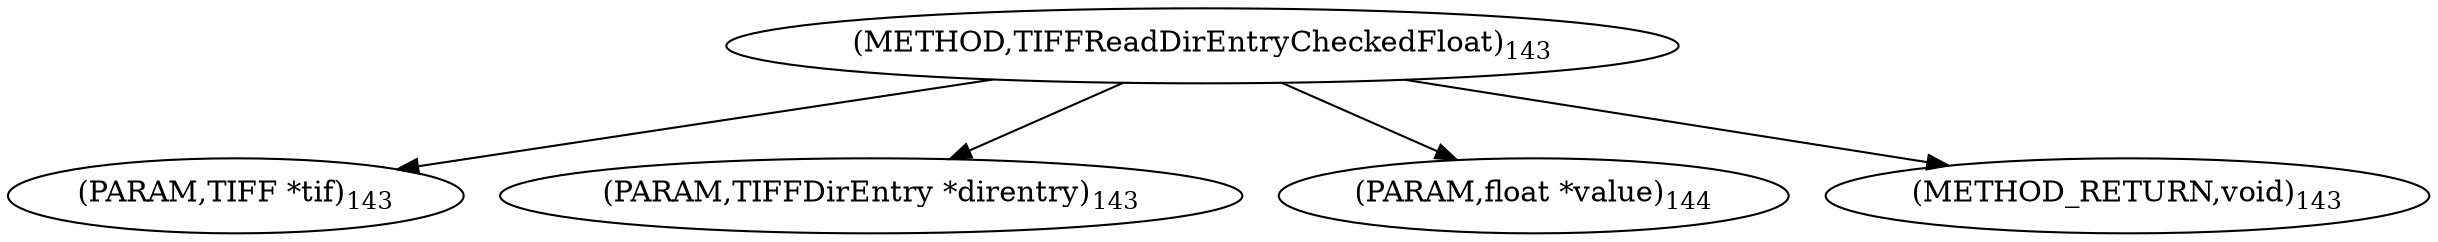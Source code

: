 digraph "TIFFReadDirEntryCheckedFloat" {  
"78117" [label = <(METHOD,TIFFReadDirEntryCheckedFloat)<SUB>143</SUB>> ]
"78118" [label = <(PARAM,TIFF *tif)<SUB>143</SUB>> ]
"78119" [label = <(PARAM,TIFFDirEntry *direntry)<SUB>143</SUB>> ]
"78120" [label = <(PARAM,float *value)<SUB>144</SUB>> ]
"78121" [label = <(METHOD_RETURN,void)<SUB>143</SUB>> ]
  "78117" -> "78118" 
  "78117" -> "78119" 
  "78117" -> "78120" 
  "78117" -> "78121" 
}
